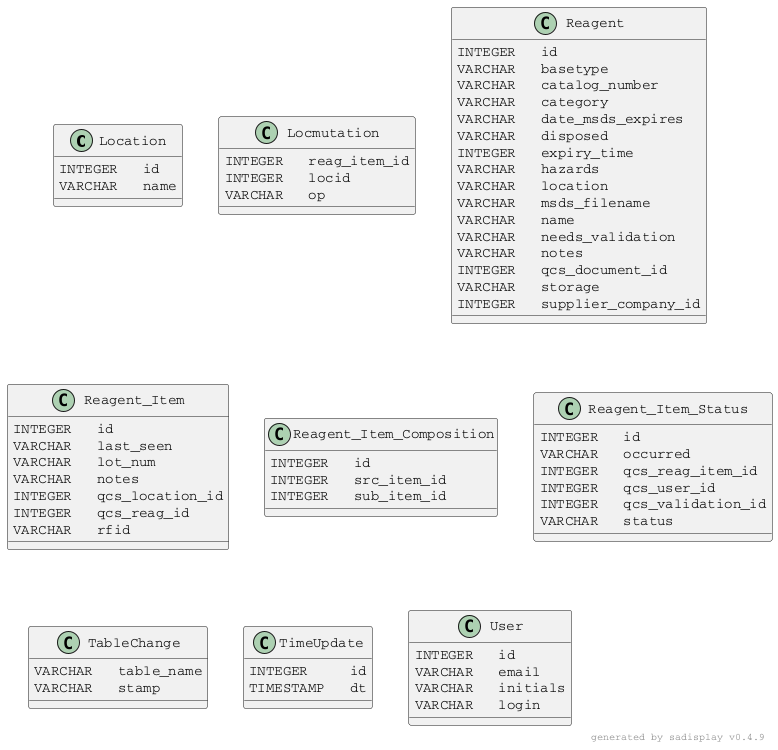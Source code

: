 @startuml

skinparam defaultFontName Courier

Class Location {
    INTEGER ★ id  
    VARCHAR ⚪ name
}

Class Locmutation {
    INTEGER ★ reag_item_id
    INTEGER ⚪ locid       
    VARCHAR ⚪ op          
}

Class Reagent {
    INTEGER ★ id                 
    VARCHAR ⚪ basetype           
    VARCHAR ⚪ catalog_number     
    VARCHAR ⚪ category           
    VARCHAR ⚪ date_msds_expires  
    VARCHAR ⚪ disposed           
    INTEGER ⚪ expiry_time        
    VARCHAR ⚪ hazards            
    VARCHAR ⚪ location           
    VARCHAR ⚪ msds_filename      
    VARCHAR ⚪ name               
    VARCHAR ⚪ needs_validation   
    VARCHAR ⚪ notes              
    INTEGER ⚪ qcs_document_id    
    VARCHAR ⚪ storage            
    INTEGER ⚪ supplier_company_id
}

Class Reagent_Item {
    INTEGER ★ id             
    VARCHAR ⚪ last_seen      
    VARCHAR ⚪ lot_num        
    VARCHAR ⚪ notes          
    INTEGER ⚪ qcs_location_id
    INTEGER ⚪ qcs_reag_id    
    VARCHAR ⚪ rfid           
}

Class Reagent_Item_Composition {
    INTEGER ★ id         
    INTEGER ⚪ src_item_id
    INTEGER ⚪ sub_item_id
}

Class Reagent_Item_Status {
    INTEGER ★ id               
    VARCHAR ⚪ occurred         
    INTEGER ⚪ qcs_reag_item_id 
    INTEGER ⚪ qcs_user_id      
    INTEGER ⚪ qcs_validation_id
    VARCHAR ⚪ status           
}

Class TableChange {
    VARCHAR ★ table_name
    VARCHAR ⚪ stamp     
}

Class TimeUpdate {
    INTEGER   ★ id
    TIMESTAMP ⚪ dt
}

Class User {
    INTEGER ★ id      
    VARCHAR ⚪ email   
    VARCHAR ⚪ initials
    VARCHAR ⚪ login   
}

right footer generated by sadisplay v0.4.9

@enduml
